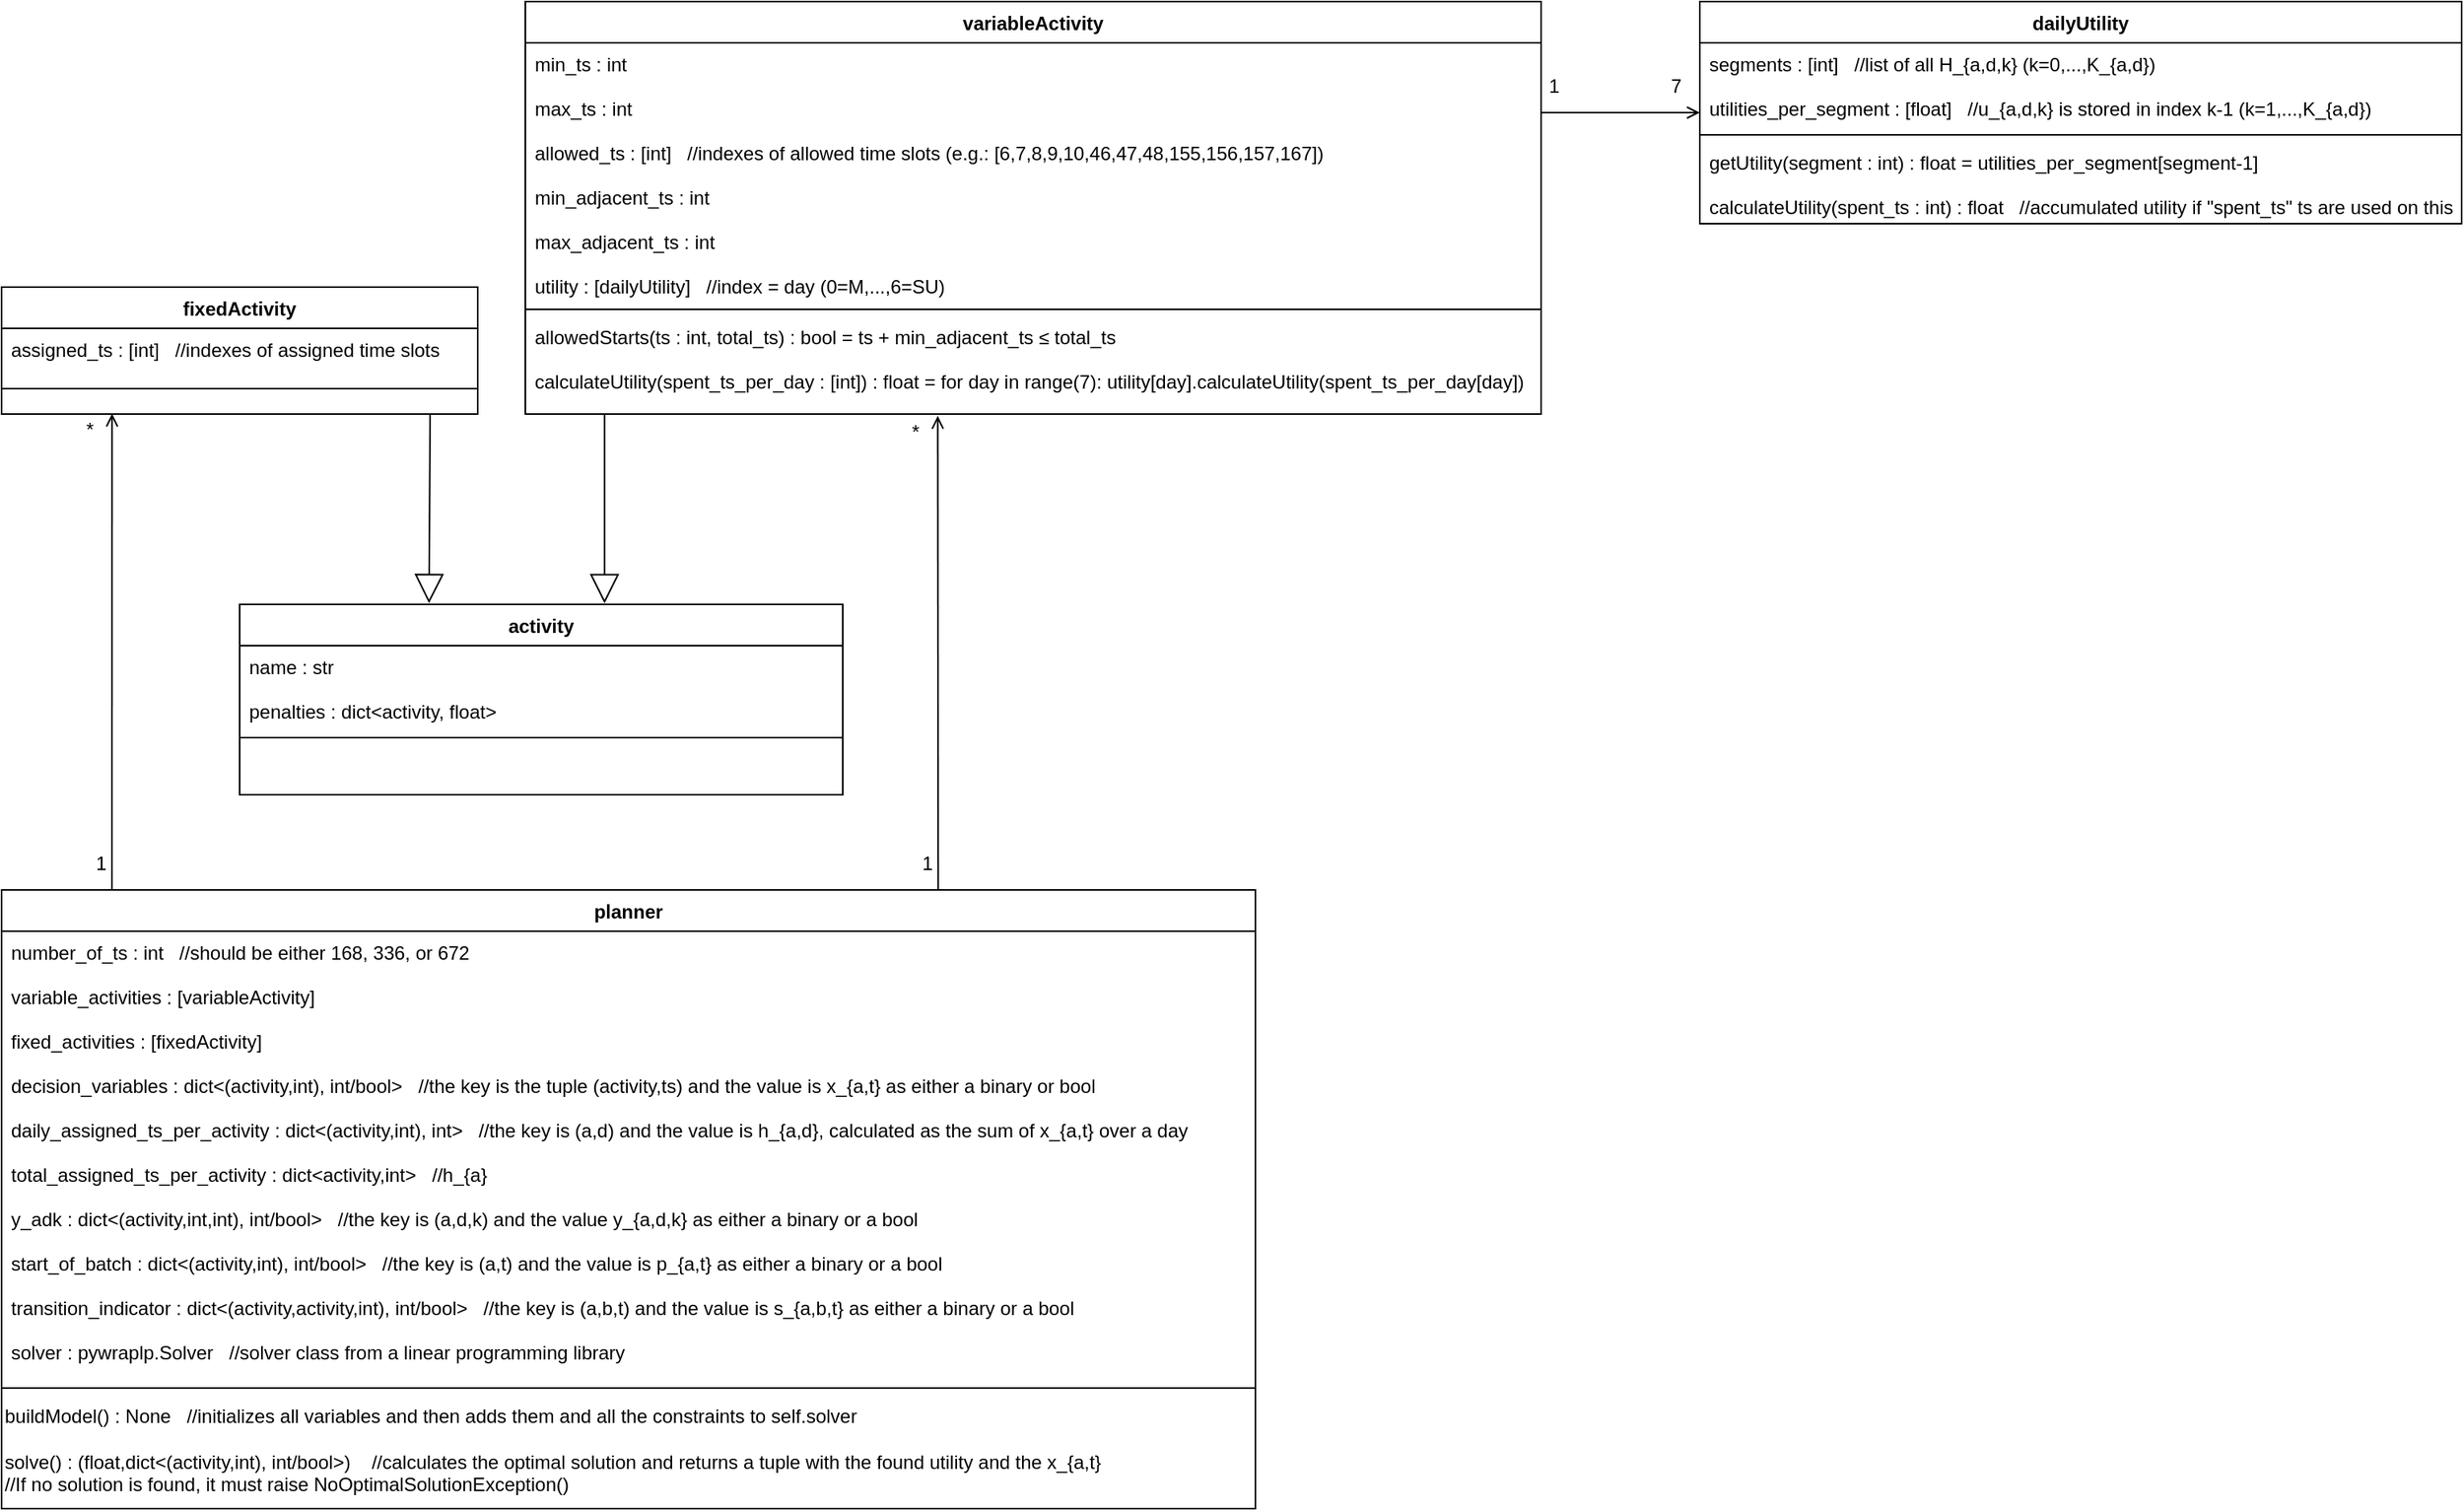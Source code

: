 <mxfile version="27.1.6">
  <diagram id="C5RBs43oDa-KdzZeNtuy" name="Page-1">
    <mxGraphModel dx="1108" dy="667" grid="1" gridSize="10" guides="1" tooltips="1" connect="1" arrows="1" fold="1" page="1" pageScale="1" pageWidth="827" pageHeight="1169" math="0" shadow="0">
      <root>
        <mxCell id="WIyWlLk6GJQsqaUBKTNV-0" />
        <mxCell id="WIyWlLk6GJQsqaUBKTNV-1" parent="WIyWlLk6GJQsqaUBKTNV-0" />
        <mxCell id="zkfFHV4jXpPFQw0GAbJ--0" value="variableActivity" style="swimlane;fontStyle=1;align=center;verticalAlign=top;childLayout=stackLayout;horizontal=1;startSize=26;horizontalStack=0;resizeParent=1;resizeLast=0;collapsible=1;marginBottom=0;rounded=0;shadow=0;strokeWidth=1;" parent="WIyWlLk6GJQsqaUBKTNV-1" vertex="1">
          <mxGeometry x="380" y="40" width="640" height="260" as="geometry">
            <mxRectangle x="230" y="140" width="160" height="26" as="alternateBounds" />
          </mxGeometry>
        </mxCell>
        <mxCell id="zkfFHV4jXpPFQw0GAbJ--1" value="min_ts : int&#xa;&#xa;max_ts : int&#xa;&#xa;allowed_ts : [int]   //indexes of allowed time slots (e.g.: [6,7,8,9,10,46,47,48,155,156,157,167])&#xa;&#xa;min_adjacent_ts : int&#xa;&#xa;max_adjacent_ts : int&#xa;&#xa;utility : [dailyUtility]   //index = day (0=M,...,6=SU)" style="text;align=left;verticalAlign=top;spacingLeft=4;spacingRight=4;overflow=hidden;rotatable=0;points=[[0,0.5],[1,0.5]];portConstraint=eastwest;spacingTop=0;" parent="zkfFHV4jXpPFQw0GAbJ--0" vertex="1">
          <mxGeometry y="26" width="640" height="164" as="geometry" />
        </mxCell>
        <mxCell id="zkfFHV4jXpPFQw0GAbJ--4" value="" style="line;html=1;strokeWidth=1;align=left;verticalAlign=middle;spacingTop=-1;spacingLeft=3;spacingRight=3;rotatable=0;labelPosition=right;points=[];portConstraint=eastwest;" parent="zkfFHV4jXpPFQw0GAbJ--0" vertex="1">
          <mxGeometry y="190" width="640" height="8" as="geometry" />
        </mxCell>
        <mxCell id="zkfFHV4jXpPFQw0GAbJ--5" value="allowedStarts(ts : int, total_ts) : bool = ts + min_adjacent_ts ≤ total_ts&#xa;&#xa;calculateUtility(spent_ts_per_day : [int]) : float = for day in range(7): utility[day].calculateUtility(spent_ts_per_day[day])" style="text;align=left;verticalAlign=top;spacingLeft=4;spacingRight=4;overflow=hidden;rotatable=0;points=[[0,0.5],[1,0.5]];portConstraint=eastwest;fontSize=12;" parent="zkfFHV4jXpPFQw0GAbJ--0" vertex="1">
          <mxGeometry y="198" width="640" height="62" as="geometry" />
        </mxCell>
        <mxCell id="zkfFHV4jXpPFQw0GAbJ--17" value="dailyUtility" style="swimlane;fontStyle=1;align=center;verticalAlign=top;childLayout=stackLayout;horizontal=1;startSize=26;horizontalStack=0;resizeParent=1;resizeLast=0;collapsible=1;marginBottom=0;rounded=0;shadow=0;strokeWidth=1;" parent="WIyWlLk6GJQsqaUBKTNV-1" vertex="1">
          <mxGeometry x="1120" y="40" width="480" height="140" as="geometry">
            <mxRectangle x="550" y="140" width="160" height="26" as="alternateBounds" />
          </mxGeometry>
        </mxCell>
        <mxCell id="zkfFHV4jXpPFQw0GAbJ--18" value="segments : [int]   //list of all H_{a,d,k} (k=0,...,K_{a,d})&#xa;&#xa;utilities_per_segment : [float]   //u_{a,d,k} is stored in index k-1 (k=1,...,K_{a,d})&#xa;" style="text;align=left;verticalAlign=top;spacingLeft=4;spacingRight=4;overflow=hidden;rotatable=0;points=[[0,0.5],[1,0.5]];portConstraint=eastwest;" parent="zkfFHV4jXpPFQw0GAbJ--17" vertex="1">
          <mxGeometry y="26" width="480" height="54" as="geometry" />
        </mxCell>
        <mxCell id="zkfFHV4jXpPFQw0GAbJ--23" value="" style="line;html=1;strokeWidth=1;align=left;verticalAlign=middle;spacingTop=-1;spacingLeft=3;spacingRight=3;rotatable=0;labelPosition=right;points=[];portConstraint=eastwest;" parent="zkfFHV4jXpPFQw0GAbJ--17" vertex="1">
          <mxGeometry y="80" width="480" height="8" as="geometry" />
        </mxCell>
        <mxCell id="zkfFHV4jXpPFQw0GAbJ--24" value="getUtility(segment : int) : float = utilities_per_segment[segment-1]&#xa;&#xa;calculateUtility(spent_ts : int) : float   //accumulated utility if &quot;spent_ts&quot; ts are used on this" style="text;align=left;verticalAlign=top;spacingLeft=4;spacingRight=4;overflow=hidden;rotatable=0;points=[[0,0.5],[1,0.5]];portConstraint=eastwest;" parent="zkfFHV4jXpPFQw0GAbJ--17" vertex="1">
          <mxGeometry y="88" width="480" height="52" as="geometry" />
        </mxCell>
        <mxCell id="zkfFHV4jXpPFQw0GAbJ--26" value="" style="endArrow=open;shadow=0;strokeWidth=1;rounded=0;curved=0;endFill=1;edgeStyle=elbowEdgeStyle;elbow=vertical;" parent="WIyWlLk6GJQsqaUBKTNV-1" source="zkfFHV4jXpPFQw0GAbJ--0" target="zkfFHV4jXpPFQw0GAbJ--17" edge="1">
          <mxGeometry x="0.5" y="41" relative="1" as="geometry">
            <mxPoint x="620" y="102" as="sourcePoint" />
            <mxPoint x="780" y="102" as="targetPoint" />
            <mxPoint x="-40" y="32" as="offset" />
          </mxGeometry>
        </mxCell>
        <mxCell id="zkfFHV4jXpPFQw0GAbJ--27" value="1" style="resizable=0;align=left;verticalAlign=bottom;labelBackgroundColor=none;fontSize=12;" parent="zkfFHV4jXpPFQw0GAbJ--26" connectable="0" vertex="1">
          <mxGeometry x="-1" relative="1" as="geometry">
            <mxPoint x="3" y="-8" as="offset" />
          </mxGeometry>
        </mxCell>
        <mxCell id="zkfFHV4jXpPFQw0GAbJ--28" value="7" style="resizable=0;align=right;verticalAlign=bottom;labelBackgroundColor=none;fontSize=12;" parent="zkfFHV4jXpPFQw0GAbJ--26" connectable="0" vertex="1">
          <mxGeometry x="1" relative="1" as="geometry">
            <mxPoint x="-10" y="-8" as="offset" />
          </mxGeometry>
        </mxCell>
        <mxCell id="p655MDNeAUb5jaKdXpcm-0" value="activity" style="swimlane;fontStyle=1;align=center;verticalAlign=top;childLayout=stackLayout;horizontal=1;startSize=26;horizontalStack=0;resizeParent=1;resizeLast=0;collapsible=1;marginBottom=0;rounded=0;shadow=0;strokeWidth=1;" vertex="1" parent="WIyWlLk6GJQsqaUBKTNV-1">
          <mxGeometry x="200" y="420" width="380" height="120" as="geometry">
            <mxRectangle x="230" y="140" width="160" height="26" as="alternateBounds" />
          </mxGeometry>
        </mxCell>
        <mxCell id="p655MDNeAUb5jaKdXpcm-1" value="name : str&#xa;&#xa;penalties : dict&lt;activity, float&gt;" style="text;align=left;verticalAlign=top;spacingLeft=4;spacingRight=4;overflow=hidden;rotatable=0;points=[[0,0.5],[1,0.5]];portConstraint=eastwest;" vertex="1" parent="p655MDNeAUb5jaKdXpcm-0">
          <mxGeometry y="26" width="380" height="54" as="geometry" />
        </mxCell>
        <mxCell id="p655MDNeAUb5jaKdXpcm-2" value="" style="line;html=1;strokeWidth=1;align=left;verticalAlign=middle;spacingTop=-1;spacingLeft=3;spacingRight=3;rotatable=0;labelPosition=right;points=[];portConstraint=eastwest;" vertex="1" parent="p655MDNeAUb5jaKdXpcm-0">
          <mxGeometry y="80" width="380" height="8" as="geometry" />
        </mxCell>
        <mxCell id="p655MDNeAUb5jaKdXpcm-11" value="&amp;nbsp;" style="html=1;whiteSpace=wrap;strokeColor=none;fillColor=none;align=left;verticalAlign=top;" vertex="1" parent="p655MDNeAUb5jaKdXpcm-0">
          <mxGeometry y="88" width="380" height="32" as="geometry" />
        </mxCell>
        <mxCell id="p655MDNeAUb5jaKdXpcm-5" value="fixedActivity" style="swimlane;fontStyle=1;align=center;verticalAlign=top;childLayout=stackLayout;horizontal=1;startSize=26;horizontalStack=0;resizeParent=1;resizeLast=0;collapsible=1;marginBottom=0;rounded=0;shadow=0;strokeWidth=1;" vertex="1" parent="WIyWlLk6GJQsqaUBKTNV-1">
          <mxGeometry x="50" y="220" width="300" height="80" as="geometry">
            <mxRectangle x="230" y="140" width="160" height="26" as="alternateBounds" />
          </mxGeometry>
        </mxCell>
        <mxCell id="p655MDNeAUb5jaKdXpcm-6" value="assigned_ts : [int]   //indexes of assigned time slots" style="text;align=left;verticalAlign=top;spacingLeft=4;spacingRight=4;overflow=hidden;rotatable=0;points=[[0,0.5],[1,0.5]];portConstraint=eastwest;spacingTop=0;" vertex="1" parent="p655MDNeAUb5jaKdXpcm-5">
          <mxGeometry y="26" width="300" height="34" as="geometry" />
        </mxCell>
        <mxCell id="p655MDNeAUb5jaKdXpcm-7" value="" style="line;html=1;strokeWidth=1;align=left;verticalAlign=middle;spacingTop=-1;spacingLeft=3;spacingRight=3;rotatable=0;labelPosition=right;points=[];portConstraint=eastwest;" vertex="1" parent="p655MDNeAUb5jaKdXpcm-5">
          <mxGeometry y="60" width="300" height="8" as="geometry" />
        </mxCell>
        <mxCell id="p655MDNeAUb5jaKdXpcm-20" value="" style="whiteSpace=wrap;html=1;align=center;strokeColor=none;fillColor=none;" vertex="1" parent="p655MDNeAUb5jaKdXpcm-5">
          <mxGeometry y="68" width="300" height="12" as="geometry" />
        </mxCell>
        <mxCell id="p655MDNeAUb5jaKdXpcm-13" value="planner" style="swimlane;fontStyle=1;align=center;verticalAlign=top;childLayout=stackLayout;horizontal=1;startSize=26;horizontalStack=0;resizeParent=1;resizeLast=0;collapsible=1;marginBottom=0;rounded=0;shadow=0;strokeWidth=1;" vertex="1" parent="WIyWlLk6GJQsqaUBKTNV-1">
          <mxGeometry x="50" y="600" width="790" height="390" as="geometry">
            <mxRectangle x="230" y="140" width="160" height="26" as="alternateBounds" />
          </mxGeometry>
        </mxCell>
        <mxCell id="p655MDNeAUb5jaKdXpcm-14" value="number_of_ts : int   //should be either 168, 336, or 672&#xa;&#xa;variable_activities : [variableActivity]&#xa;&#xa;fixed_activities : [fixedActivity]&#xa;&#xa;decision_variables : dict&lt;(activity,int), int/bool&gt;   //the key is the tuple (activity,ts) and the value is x_{a,t} as either a binary or bool&#xa;&#xa;daily_assigned_ts_per_activity : dict&lt;(activity,int), int&gt;   //the key is (a,d) and the value is h_{a,d}, calculated as the sum of x_{a,t} over a day&#xa;&#xa;total_assigned_ts_per_activity : dict&lt;activity,int&gt;   //h_{a}&#xa;&#xa;y_adk : dict&lt;(activity,int,int), int/bool&gt;   //the key is (a,d,k) and the value y_{a,d,k} as either a binary or a bool&#xa;&#xa;start_of_batch : dict&lt;(activity,int), int/bool&gt;   //the key is (a,t) and the value is p_{a,t} as either a binary or a bool&#xa;&#xa;transition_indicator : dict&lt;(activity,activity,int), int/bool&gt;   //the key is (a,b,t) and the value is s_{a,b,t} as either a binary or a bool&#xa;&#xa;solver : pywraplp.Solver   //solver class from a linear programming library" style="text;align=left;verticalAlign=top;spacingLeft=4;spacingRight=4;overflow=hidden;rotatable=0;points=[[0,0.5],[1,0.5]];portConstraint=eastwest;" vertex="1" parent="p655MDNeAUb5jaKdXpcm-13">
          <mxGeometry y="26" width="790" height="284" as="geometry" />
        </mxCell>
        <mxCell id="p655MDNeAUb5jaKdXpcm-15" value="" style="line;html=1;strokeWidth=1;align=left;verticalAlign=middle;spacingTop=-1;spacingLeft=3;spacingRight=3;rotatable=0;labelPosition=right;points=[];portConstraint=eastwest;" vertex="1" parent="p655MDNeAUb5jaKdXpcm-13">
          <mxGeometry y="310" width="790" height="8" as="geometry" />
        </mxCell>
        <mxCell id="p655MDNeAUb5jaKdXpcm-19" value="buildModel() : None&amp;nbsp; &amp;nbsp;//initializes all variables and then adds them and all the constraints to self.solver&lt;div&gt;&lt;br&gt;&lt;/div&gt;&lt;div&gt;solve() : (float,dict&amp;lt;(activity,int), int/bool&amp;gt;)&amp;nbsp; &amp;nbsp; //calculates the optimal solution and returns a tuple with the found utility and the x_{a,t}&lt;/div&gt;&lt;div&gt;//If no solution is found, it must raise NoOptimalSolutionException()&lt;/div&gt;" style="text;html=1;align=left;verticalAlign=middle;resizable=0;points=[];autosize=1;strokeColor=none;fillColor=none;" vertex="1" parent="p655MDNeAUb5jaKdXpcm-13">
          <mxGeometry y="318" width="790" height="70" as="geometry" />
        </mxCell>
        <mxCell id="p655MDNeAUb5jaKdXpcm-17" value="" style="endArrow=block;endSize=16;endFill=0;html=1;rounded=0;entryX=0.314;entryY=-0.006;entryDx=0;entryDy=0;entryPerimeter=0;exitX=0.9;exitY=0.973;exitDx=0;exitDy=0;exitPerimeter=0;" edge="1" parent="WIyWlLk6GJQsqaUBKTNV-1" source="p655MDNeAUb5jaKdXpcm-20" target="p655MDNeAUb5jaKdXpcm-0">
          <mxGeometry width="160" relative="1" as="geometry">
            <mxPoint x="320" y="300" as="sourcePoint" />
            <mxPoint x="460" y="651" as="targetPoint" />
          </mxGeometry>
        </mxCell>
        <mxCell id="p655MDNeAUb5jaKdXpcm-18" value="" style="endArrow=block;endSize=16;endFill=0;html=1;rounded=0;entryX=0.605;entryY=-0.005;entryDx=0;entryDy=0;entryPerimeter=0;exitX=0.078;exitY=1.006;exitDx=0;exitDy=0;exitPerimeter=0;" edge="1" parent="WIyWlLk6GJQsqaUBKTNV-1" source="zkfFHV4jXpPFQw0GAbJ--5" target="p655MDNeAUb5jaKdXpcm-0">
          <mxGeometry width="160" relative="1" as="geometry">
            <mxPoint x="431" y="300" as="sourcePoint" />
            <mxPoint x="430" y="419" as="targetPoint" />
          </mxGeometry>
        </mxCell>
        <mxCell id="p655MDNeAUb5jaKdXpcm-21" value="" style="endArrow=open;shadow=0;strokeWidth=1;rounded=0;endFill=1;elbow=vertical;exitX=0.747;exitY=0;exitDx=0;exitDy=0;entryX=0.406;entryY=1.019;entryDx=0;entryDy=0;entryPerimeter=0;exitPerimeter=0;" edge="1" parent="WIyWlLk6GJQsqaUBKTNV-1" source="p655MDNeAUb5jaKdXpcm-13" target="zkfFHV4jXpPFQw0GAbJ--5">
          <mxGeometry x="0.5" y="41" relative="1" as="geometry">
            <mxPoint x="650" y="500" as="sourcePoint" />
            <mxPoint x="750" y="500" as="targetPoint" />
            <mxPoint x="-40" y="32" as="offset" />
          </mxGeometry>
        </mxCell>
        <mxCell id="p655MDNeAUb5jaKdXpcm-22" value="1" style="resizable=0;align=left;verticalAlign=bottom;labelBackgroundColor=none;fontSize=12;" connectable="0" vertex="1" parent="p655MDNeAUb5jaKdXpcm-21">
          <mxGeometry x="-1" relative="1" as="geometry">
            <mxPoint x="-12" y="-8" as="offset" />
          </mxGeometry>
        </mxCell>
        <mxCell id="p655MDNeAUb5jaKdXpcm-23" value="*" style="resizable=0;align=right;verticalAlign=bottom;labelBackgroundColor=none;fontSize=12;" connectable="0" vertex="1" parent="p655MDNeAUb5jaKdXpcm-21">
          <mxGeometry x="1" relative="1" as="geometry">
            <mxPoint x="-10" y="19" as="offset" />
          </mxGeometry>
        </mxCell>
        <mxCell id="p655MDNeAUb5jaKdXpcm-24" value="" style="endArrow=open;shadow=0;strokeWidth=1;rounded=0;endFill=1;elbow=vertical;exitX=0.088;exitY=0;exitDx=0;exitDy=0;entryX=0.232;entryY=0.978;entryDx=0;entryDy=0;entryPerimeter=0;exitPerimeter=0;" edge="1" parent="WIyWlLk6GJQsqaUBKTNV-1" source="p655MDNeAUb5jaKdXpcm-13" target="p655MDNeAUb5jaKdXpcm-20">
          <mxGeometry x="0.5" y="41" relative="1" as="geometry">
            <mxPoint x="120" y="599" as="sourcePoint" />
            <mxPoint x="120" y="300" as="targetPoint" />
            <mxPoint x="-40" y="32" as="offset" />
          </mxGeometry>
        </mxCell>
        <mxCell id="p655MDNeAUb5jaKdXpcm-25" value="1" style="resizable=0;align=left;verticalAlign=bottom;labelBackgroundColor=none;fontSize=12;" connectable="0" vertex="1" parent="p655MDNeAUb5jaKdXpcm-24">
          <mxGeometry x="-1" relative="1" as="geometry">
            <mxPoint x="-12" y="-8" as="offset" />
          </mxGeometry>
        </mxCell>
        <mxCell id="p655MDNeAUb5jaKdXpcm-26" value="*" style="resizable=0;align=right;verticalAlign=bottom;labelBackgroundColor=none;fontSize=12;" connectable="0" vertex="1" parent="p655MDNeAUb5jaKdXpcm-24">
          <mxGeometry x="1" relative="1" as="geometry">
            <mxPoint x="-10" y="19" as="offset" />
          </mxGeometry>
        </mxCell>
      </root>
    </mxGraphModel>
  </diagram>
</mxfile>
